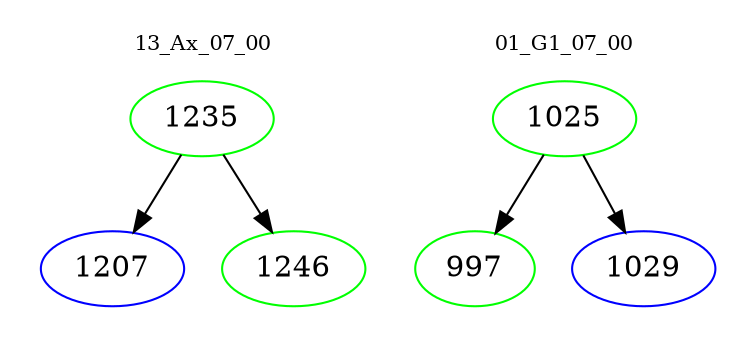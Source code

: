 digraph{
subgraph cluster_0 {
color = white
label = "13_Ax_07_00";
fontsize=10;
T0_1235 [label="1235", color="green"]
T0_1235 -> T0_1207 [color="black"]
T0_1207 [label="1207", color="blue"]
T0_1235 -> T0_1246 [color="black"]
T0_1246 [label="1246", color="green"]
}
subgraph cluster_1 {
color = white
label = "01_G1_07_00";
fontsize=10;
T1_1025 [label="1025", color="green"]
T1_1025 -> T1_997 [color="black"]
T1_997 [label="997", color="green"]
T1_1025 -> T1_1029 [color="black"]
T1_1029 [label="1029", color="blue"]
}
}
